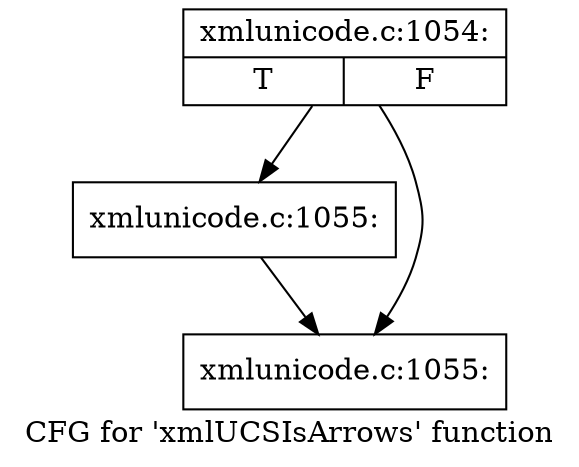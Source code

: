 digraph "CFG for 'xmlUCSIsArrows' function" {
	label="CFG for 'xmlUCSIsArrows' function";

	Node0x4e0dab0 [shape=record,label="{xmlunicode.c:1054:|{<s0>T|<s1>F}}"];
	Node0x4e0dab0 -> Node0x4e0e040;
	Node0x4e0dab0 -> Node0x4e0dff0;
	Node0x4e0e040 [shape=record,label="{xmlunicode.c:1055:}"];
	Node0x4e0e040 -> Node0x4e0dff0;
	Node0x4e0dff0 [shape=record,label="{xmlunicode.c:1055:}"];
}

